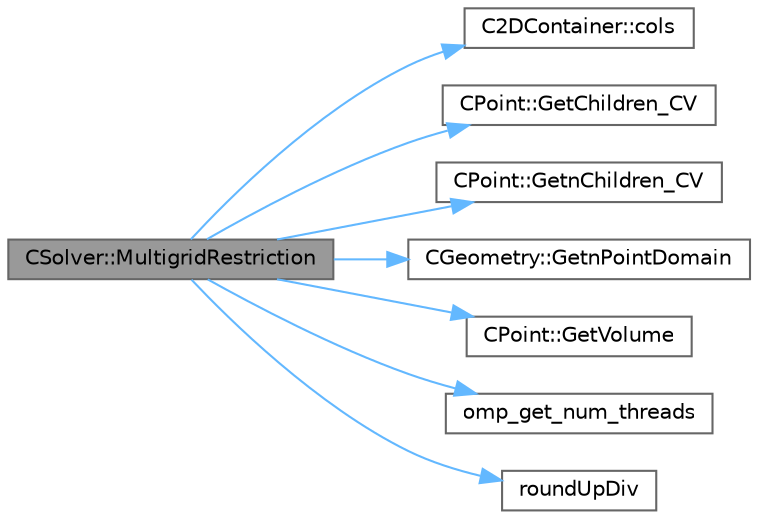 digraph "CSolver::MultigridRestriction"
{
 // LATEX_PDF_SIZE
  bgcolor="transparent";
  edge [fontname=Helvetica,fontsize=10,labelfontname=Helvetica,labelfontsize=10];
  node [fontname=Helvetica,fontsize=10,shape=box,height=0.2,width=0.4];
  rankdir="LR";
  Node1 [id="Node000001",label="CSolver::MultigridRestriction",height=0.2,width=0.4,color="gray40", fillcolor="grey60", style="filled", fontcolor="black",tooltip="Interpolate variables to a coarser grid level."];
  Node1 -> Node2 [id="edge1_Node000001_Node000002",color="steelblue1",style="solid",tooltip=" "];
  Node2 [id="Node000002",label="C2DContainer::cols",height=0.2,width=0.4,color="grey40", fillcolor="white", style="filled",URL="$classC2DContainer.html#ab6d9161cd08887f034322ebcbc3deb12",tooltip=" "];
  Node1 -> Node3 [id="edge2_Node000001_Node000003",color="steelblue1",style="solid",tooltip=" "];
  Node3 [id="Node000003",label="CPoint::GetChildren_CV",height=0.2,width=0.4,color="grey40", fillcolor="white", style="filled",URL="$classCPoint.html#a627b42fa58a444bab6e184772b921240",tooltip="Get the children control volume of an agglomerated control volume."];
  Node1 -> Node4 [id="edge3_Node000001_Node000004",color="steelblue1",style="solid",tooltip=" "];
  Node4 [id="Node000004",label="CPoint::GetnChildren_CV",height=0.2,width=0.4,color="grey40", fillcolor="white", style="filled",URL="$classCPoint.html#af386b967e31b7e7893baa5006b84f280",tooltip="Get the number of children of an agglomerated control volume."];
  Node1 -> Node5 [id="edge4_Node000001_Node000005",color="steelblue1",style="solid",tooltip=" "];
  Node5 [id="Node000005",label="CGeometry::GetnPointDomain",height=0.2,width=0.4,color="grey40", fillcolor="white", style="filled",URL="$classCGeometry.html#ac84179060bbac1fe5e856ea3da850b6e",tooltip="Get number of real points (that belong to the domain)."];
  Node1 -> Node6 [id="edge5_Node000001_Node000006",color="steelblue1",style="solid",tooltip=" "];
  Node6 [id="Node000006",label="CPoint::GetVolume",height=0.2,width=0.4,color="grey40", fillcolor="white", style="filled",URL="$classCPoint.html#acc83b19b9c7201987cc2e948a7259af8",tooltip="Get area or volume of the control volume."];
  Node1 -> Node7 [id="edge6_Node000001_Node000007",color="steelblue1",style="solid",tooltip=" "];
  Node7 [id="Node000007",label="omp_get_num_threads",height=0.2,width=0.4,color="grey40", fillcolor="white", style="filled",URL="$omp__structure_8hpp.html#a15e588e219ac407d67b02755aab67506",tooltip="Number of threads in current team."];
  Node1 -> Node8 [id="edge7_Node000001_Node000008",color="steelblue1",style="solid",tooltip=" "];
  Node8 [id="Node000008",label="roundUpDiv",height=0.2,width=0.4,color="grey40", fillcolor="white", style="filled",URL="$omp__structure_8hpp.html#a1c00281f52b615b111a4990b2d2a5157",tooltip="Integer division rounding up."];
}

